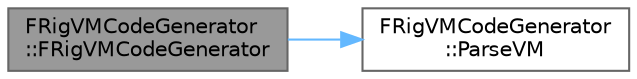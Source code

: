digraph "FRigVMCodeGenerator::FRigVMCodeGenerator"
{
 // INTERACTIVE_SVG=YES
 // LATEX_PDF_SIZE
  bgcolor="transparent";
  edge [fontname=Helvetica,fontsize=10,labelfontname=Helvetica,labelfontsize=10];
  node [fontname=Helvetica,fontsize=10,shape=box,height=0.2,width=0.4];
  rankdir="LR";
  Node1 [id="Node000001",label="FRigVMCodeGenerator\l::FRigVMCodeGenerator",height=0.2,width=0.4,color="gray40", fillcolor="grey60", style="filled", fontcolor="black",tooltip=" "];
  Node1 -> Node2 [id="edge1_Node000001_Node000002",color="steelblue1",style="solid",tooltip=" "];
  Node2 [id="Node000002",label="FRigVMCodeGenerator\l::ParseVM",height=0.2,width=0.4,color="grey40", fillcolor="white", style="filled",URL="$d9/d66/structFRigVMCodeGenerator.html#ae1114f6ab5c55519f4eb97aeb20c3f2c",tooltip=" "];
}
